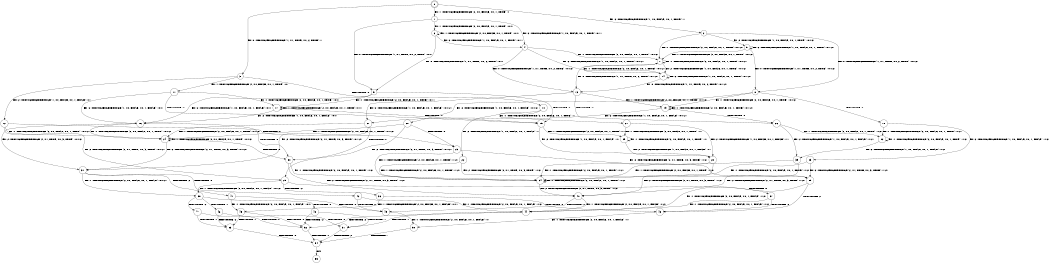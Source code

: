 digraph BCG {
size = "7, 10.5";
center = TRUE;
node [shape = circle];
0 [peripheries = 2];
0 -> 1 [label = "EX !1 !ATOMIC_EXCH_BRANCH (2, +0, FALSE, +0, 1, TRUE) !::"];
0 -> 2 [label = "EX !2 !ATOMIC_EXCH_BRANCH (1, +0, FALSE, +0, 1, TRUE) !::"];
0 -> 3 [label = "EX !0 !ATOMIC_EXCH_BRANCH (1, +1, TRUE, +0, 2, TRUE) !::"];
1 -> 4 [label = "EX !2 !ATOMIC_EXCH_BRANCH (1, +0, FALSE, +0, 1, TRUE) !:0:1:"];
1 -> 5 [label = "EX !0 !ATOMIC_EXCH_BRANCH (1, +1, TRUE, +0, 2, TRUE) !:0:1:"];
1 -> 6 [label = "EX !1 !ATOMIC_EXCH_BRANCH (2, +0, FALSE, +0, 1, TRUE) !:0:1:"];
2 -> 7 [label = "EX !1 !ATOMIC_EXCH_BRANCH (2, +0, FALSE, +0, 1, TRUE) !:0:1:2:"];
2 -> 8 [label = "EX !0 !ATOMIC_EXCH_BRANCH (1, +1, TRUE, +0, 2, TRUE) !:0:1:2:"];
2 -> 9 [label = "EX !2 !ATOMIC_EXCH_BRANCH (1, +0, FALSE, +0, 1, TRUE) !:0:1:2:"];
3 -> 10 [label = "TERMINATE !0"];
3 -> 11 [label = "EX !1 !ATOMIC_EXCH_BRANCH (2, +0, FALSE, +0, 1, TRUE) !:0:"];
3 -> 12 [label = "EX !2 !ATOMIC_EXCH_BRANCH (1, +0, FALSE, +0, 1, FALSE) !:0:"];
4 -> 13 [label = "EX !0 !ATOMIC_EXCH_BRANCH (1, +1, TRUE, +0, 2, TRUE) !:0:1:2:"];
4 -> 14 [label = "EX !2 !ATOMIC_EXCH_BRANCH (1, +0, FALSE, +0, 1, TRUE) !:0:1:2:"];
4 -> 7 [label = "EX !1 !ATOMIC_EXCH_BRANCH (2, +0, FALSE, +0, 1, TRUE) !:0:1:2:"];
5 -> 15 [label = "TERMINATE !0"];
5 -> 16 [label = "EX !2 !ATOMIC_EXCH_BRANCH (1, +0, FALSE, +0, 1, FALSE) !:0:1:"];
5 -> 17 [label = "EX !1 !ATOMIC_EXCH_BRANCH (2, +0, FALSE, +0, 1, TRUE) !:0:1:"];
6 -> 4 [label = "EX !2 !ATOMIC_EXCH_BRANCH (1, +0, FALSE, +0, 1, TRUE) !:0:1:"];
6 -> 5 [label = "EX !0 !ATOMIC_EXCH_BRANCH (1, +1, TRUE, +0, 2, TRUE) !:0:1:"];
6 -> 6 [label = "EX !1 !ATOMIC_EXCH_BRANCH (2, +0, FALSE, +0, 1, TRUE) !:0:1:"];
7 -> 13 [label = "EX !0 !ATOMIC_EXCH_BRANCH (1, +1, TRUE, +0, 2, TRUE) !:0:1:2:"];
7 -> 14 [label = "EX !2 !ATOMIC_EXCH_BRANCH (1, +0, FALSE, +0, 1, TRUE) !:0:1:2:"];
7 -> 7 [label = "EX !1 !ATOMIC_EXCH_BRANCH (2, +0, FALSE, +0, 1, TRUE) !:0:1:2:"];
8 -> 18 [label = "TERMINATE !0"];
8 -> 19 [label = "EX !1 !ATOMIC_EXCH_BRANCH (2, +0, FALSE, +0, 1, TRUE) !:0:1:2:"];
8 -> 20 [label = "EX !2 !ATOMIC_EXCH_BRANCH (1, +0, FALSE, +0, 1, FALSE) !:0:1:2:"];
9 -> 7 [label = "EX !1 !ATOMIC_EXCH_BRANCH (2, +0, FALSE, +0, 1, TRUE) !:0:1:2:"];
9 -> 8 [label = "EX !0 !ATOMIC_EXCH_BRANCH (1, +1, TRUE, +0, 2, TRUE) !:0:1:2:"];
9 -> 9 [label = "EX !2 !ATOMIC_EXCH_BRANCH (1, +0, FALSE, +0, 1, TRUE) !:0:1:2:"];
10 -> 21 [label = "EX !1 !ATOMIC_EXCH_BRANCH (2, +0, FALSE, +0, 1, TRUE) !::"];
10 -> 22 [label = "EX !2 !ATOMIC_EXCH_BRANCH (1, +0, FALSE, +0, 1, FALSE) !::"];
11 -> 15 [label = "TERMINATE !0"];
11 -> 16 [label = "EX !2 !ATOMIC_EXCH_BRANCH (1, +0, FALSE, +0, 1, FALSE) !:0:1:"];
11 -> 17 [label = "EX !1 !ATOMIC_EXCH_BRANCH (2, +0, FALSE, +0, 1, TRUE) !:0:1:"];
12 -> 23 [label = "TERMINATE !0"];
12 -> 24 [label = "EX !1 !ATOMIC_EXCH_BRANCH (2, +0, FALSE, +0, 1, TRUE) !:0:1:2:"];
12 -> 25 [label = "EX !2 !ATOMIC_EXCH_BRANCH (2, +1, TRUE, +0, 3, TRUE) !:0:1:2:"];
13 -> 26 [label = "TERMINATE !0"];
13 -> 27 [label = "EX !2 !ATOMIC_EXCH_BRANCH (1, +0, FALSE, +0, 1, FALSE) !:0:1:2:"];
13 -> 19 [label = "EX !1 !ATOMIC_EXCH_BRANCH (2, +0, FALSE, +0, 1, TRUE) !:0:1:2:"];
14 -> 13 [label = "EX !0 !ATOMIC_EXCH_BRANCH (1, +1, TRUE, +0, 2, TRUE) !:0:1:2:"];
14 -> 14 [label = "EX !2 !ATOMIC_EXCH_BRANCH (1, +0, FALSE, +0, 1, TRUE) !:0:1:2:"];
14 -> 7 [label = "EX !1 !ATOMIC_EXCH_BRANCH (2, +0, FALSE, +0, 1, TRUE) !:0:1:2:"];
15 -> 28 [label = "EX !2 !ATOMIC_EXCH_BRANCH (1, +0, FALSE, +0, 1, FALSE) !:1:"];
15 -> 29 [label = "EX !1 !ATOMIC_EXCH_BRANCH (2, +0, FALSE, +0, 1, TRUE) !:1:"];
16 -> 30 [label = "TERMINATE !0"];
16 -> 31 [label = "EX !2 !ATOMIC_EXCH_BRANCH (2, +1, TRUE, +0, 3, TRUE) !:0:1:2:"];
16 -> 24 [label = "EX !1 !ATOMIC_EXCH_BRANCH (2, +0, FALSE, +0, 1, TRUE) !:0:1:2:"];
17 -> 15 [label = "TERMINATE !0"];
17 -> 16 [label = "EX !2 !ATOMIC_EXCH_BRANCH (1, +0, FALSE, +0, 1, FALSE) !:0:1:"];
17 -> 17 [label = "EX !1 !ATOMIC_EXCH_BRANCH (2, +0, FALSE, +0, 1, TRUE) !:0:1:"];
18 -> 32 [label = "EX !1 !ATOMIC_EXCH_BRANCH (2, +0, FALSE, +0, 1, TRUE) !:1:2:"];
18 -> 33 [label = "EX !2 !ATOMIC_EXCH_BRANCH (1, +0, FALSE, +0, 1, FALSE) !:1:2:"];
19 -> 26 [label = "TERMINATE !0"];
19 -> 27 [label = "EX !2 !ATOMIC_EXCH_BRANCH (1, +0, FALSE, +0, 1, FALSE) !:0:1:2:"];
19 -> 19 [label = "EX !1 !ATOMIC_EXCH_BRANCH (2, +0, FALSE, +0, 1, TRUE) !:0:1:2:"];
20 -> 23 [label = "TERMINATE !0"];
20 -> 24 [label = "EX !1 !ATOMIC_EXCH_BRANCH (2, +0, FALSE, +0, 1, TRUE) !:0:1:2:"];
20 -> 25 [label = "EX !2 !ATOMIC_EXCH_BRANCH (2, +1, TRUE, +0, 3, TRUE) !:0:1:2:"];
21 -> 28 [label = "EX !2 !ATOMIC_EXCH_BRANCH (1, +0, FALSE, +0, 1, FALSE) !:1:"];
21 -> 29 [label = "EX !1 !ATOMIC_EXCH_BRANCH (2, +0, FALSE, +0, 1, TRUE) !:1:"];
22 -> 34 [label = "EX !1 !ATOMIC_EXCH_BRANCH (2, +0, FALSE, +0, 1, TRUE) !:1:2:"];
22 -> 35 [label = "EX !2 !ATOMIC_EXCH_BRANCH (2, +1, TRUE, +0, 3, TRUE) !:1:2:"];
23 -> 34 [label = "EX !1 !ATOMIC_EXCH_BRANCH (2, +0, FALSE, +0, 1, TRUE) !:1:2:"];
23 -> 35 [label = "EX !2 !ATOMIC_EXCH_BRANCH (2, +1, TRUE, +0, 3, TRUE) !:1:2:"];
24 -> 30 [label = "TERMINATE !0"];
24 -> 31 [label = "EX !2 !ATOMIC_EXCH_BRANCH (2, +1, TRUE, +0, 3, TRUE) !:0:1:2:"];
24 -> 24 [label = "EX !1 !ATOMIC_EXCH_BRANCH (2, +0, FALSE, +0, 1, TRUE) !:0:1:2:"];
25 -> 36 [label = "TERMINATE !2"];
25 -> 37 [label = "TERMINATE !0"];
25 -> 38 [label = "EX !1 !ATOMIC_EXCH_BRANCH (2, +0, FALSE, +0, 1, FALSE) !:0:1:2:"];
26 -> 39 [label = "EX !2 !ATOMIC_EXCH_BRANCH (1, +0, FALSE, +0, 1, FALSE) !:1:2:"];
26 -> 32 [label = "EX !1 !ATOMIC_EXCH_BRANCH (2, +0, FALSE, +0, 1, TRUE) !:1:2:"];
27 -> 30 [label = "TERMINATE !0"];
27 -> 31 [label = "EX !2 !ATOMIC_EXCH_BRANCH (2, +1, TRUE, +0, 3, TRUE) !:0:1:2:"];
27 -> 24 [label = "EX !1 !ATOMIC_EXCH_BRANCH (2, +0, FALSE, +0, 1, TRUE) !:0:1:2:"];
28 -> 40 [label = "EX !2 !ATOMIC_EXCH_BRANCH (2, +1, TRUE, +0, 3, TRUE) !:1:2:"];
28 -> 34 [label = "EX !1 !ATOMIC_EXCH_BRANCH (2, +0, FALSE, +0, 1, TRUE) !:1:2:"];
29 -> 28 [label = "EX !2 !ATOMIC_EXCH_BRANCH (1, +0, FALSE, +0, 1, FALSE) !:1:"];
29 -> 29 [label = "EX !1 !ATOMIC_EXCH_BRANCH (2, +0, FALSE, +0, 1, TRUE) !:1:"];
30 -> 40 [label = "EX !2 !ATOMIC_EXCH_BRANCH (2, +1, TRUE, +0, 3, TRUE) !:1:2:"];
30 -> 34 [label = "EX !1 !ATOMIC_EXCH_BRANCH (2, +0, FALSE, +0, 1, TRUE) !:1:2:"];
31 -> 41 [label = "TERMINATE !2"];
31 -> 42 [label = "TERMINATE !0"];
31 -> 38 [label = "EX !1 !ATOMIC_EXCH_BRANCH (2, +0, FALSE, +0, 1, FALSE) !:0:1:2:"];
32 -> 39 [label = "EX !2 !ATOMIC_EXCH_BRANCH (1, +0, FALSE, +0, 1, FALSE) !:1:2:"];
32 -> 32 [label = "EX !1 !ATOMIC_EXCH_BRANCH (2, +0, FALSE, +0, 1, TRUE) !:1:2:"];
33 -> 34 [label = "EX !1 !ATOMIC_EXCH_BRANCH (2, +0, FALSE, +0, 1, TRUE) !:1:2:"];
33 -> 35 [label = "EX !2 !ATOMIC_EXCH_BRANCH (2, +1, TRUE, +0, 3, TRUE) !:1:2:"];
34 -> 40 [label = "EX !2 !ATOMIC_EXCH_BRANCH (2, +1, TRUE, +0, 3, TRUE) !:1:2:"];
34 -> 34 [label = "EX !1 !ATOMIC_EXCH_BRANCH (2, +0, FALSE, +0, 1, TRUE) !:1:2:"];
35 -> 43 [label = "TERMINATE !2"];
35 -> 44 [label = "EX !1 !ATOMIC_EXCH_BRANCH (2, +0, FALSE, +0, 1, FALSE) !:1:2:"];
36 -> 43 [label = "TERMINATE !0"];
36 -> 45 [label = "EX !1 !ATOMIC_EXCH_BRANCH (2, +0, FALSE, +0, 1, FALSE) !:0:1:"];
37 -> 43 [label = "TERMINATE !2"];
37 -> 44 [label = "EX !1 !ATOMIC_EXCH_BRANCH (2, +0, FALSE, +0, 1, FALSE) !:1:2:"];
38 -> 46 [label = "TERMINATE !1"];
38 -> 47 [label = "TERMINATE !2"];
38 -> 48 [label = "TERMINATE !0"];
39 -> 40 [label = "EX !2 !ATOMIC_EXCH_BRANCH (2, +1, TRUE, +0, 3, TRUE) !:1:2:"];
39 -> 34 [label = "EX !1 !ATOMIC_EXCH_BRANCH (2, +0, FALSE, +0, 1, TRUE) !:1:2:"];
40 -> 49 [label = "TERMINATE !2"];
40 -> 44 [label = "EX !1 !ATOMIC_EXCH_BRANCH (2, +0, FALSE, +0, 1, FALSE) !:1:2:"];
41 -> 49 [label = "TERMINATE !0"];
41 -> 45 [label = "EX !1 !ATOMIC_EXCH_BRANCH (2, +0, FALSE, +0, 1, FALSE) !:0:1:"];
42 -> 49 [label = "TERMINATE !2"];
42 -> 44 [label = "EX !1 !ATOMIC_EXCH_BRANCH (2, +0, FALSE, +0, 1, FALSE) !:1:2:"];
43 -> 50 [label = "EX !1 !ATOMIC_EXCH_BRANCH (2, +0, FALSE, +0, 1, FALSE) !:1:"];
44 -> 51 [label = "TERMINATE !1"];
44 -> 52 [label = "TERMINATE !2"];
45 -> 53 [label = "TERMINATE !1"];
45 -> 52 [label = "TERMINATE !0"];
46 -> 53 [label = "TERMINATE !2"];
46 -> 51 [label = "TERMINATE !0"];
47 -> 53 [label = "TERMINATE !1"];
47 -> 52 [label = "TERMINATE !0"];
48 -> 51 [label = "TERMINATE !1"];
48 -> 52 [label = "TERMINATE !2"];
49 -> 50 [label = "EX !1 !ATOMIC_EXCH_BRANCH (2, +0, FALSE, +0, 1, FALSE) !:1:"];
50 -> 54 [label = "TERMINATE !1"];
51 -> 54 [label = "TERMINATE !2"];
52 -> 54 [label = "TERMINATE !1"];
53 -> 54 [label = "TERMINATE !0"];
54 -> 55 [label = "exit"];
}
